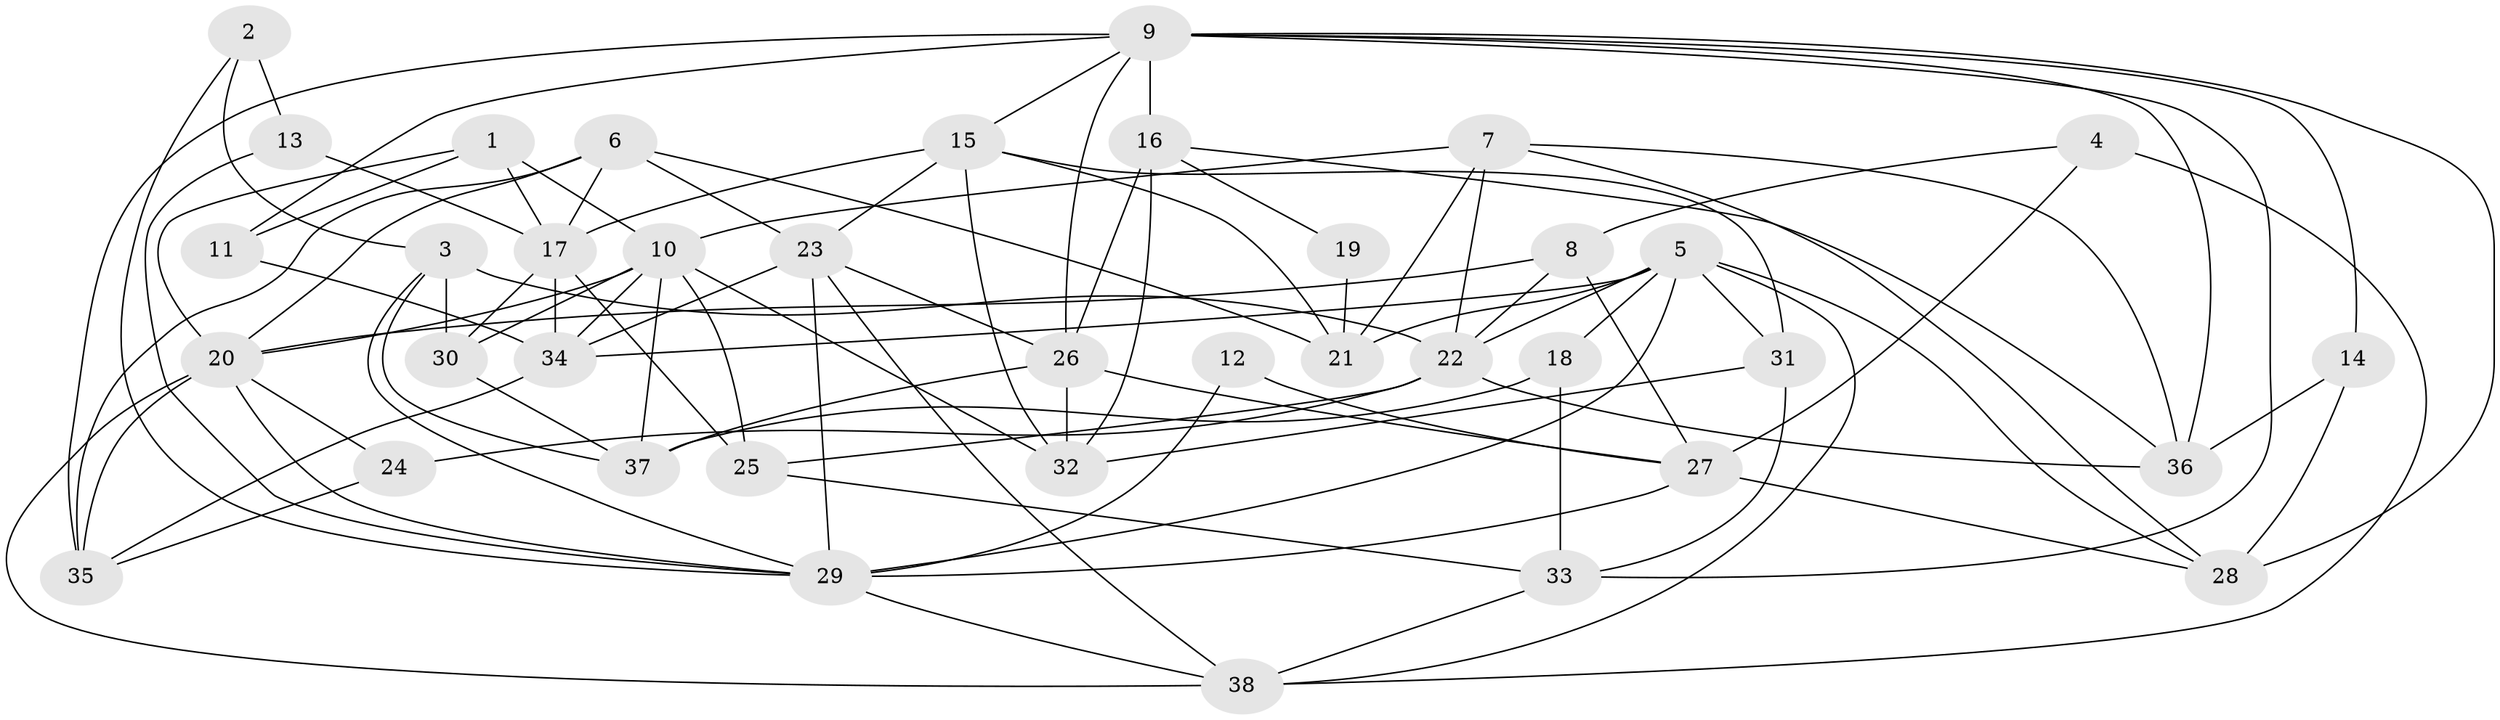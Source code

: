 // original degree distribution, {3: 0.2676056338028169, 2: 0.11267605633802817, 5: 0.14084507042253522, 4: 0.3380281690140845, 8: 0.014084507042253521, 6: 0.08450704225352113, 7: 0.04225352112676056}
// Generated by graph-tools (version 1.1) at 2025/37/03/04/25 23:37:12]
// undirected, 38 vertices, 96 edges
graph export_dot {
  node [color=gray90,style=filled];
  1;
  2;
  3;
  4;
  5;
  6;
  7;
  8;
  9;
  10;
  11;
  12;
  13;
  14;
  15;
  16;
  17;
  18;
  19;
  20;
  21;
  22;
  23;
  24;
  25;
  26;
  27;
  28;
  29;
  30;
  31;
  32;
  33;
  34;
  35;
  36;
  37;
  38;
  1 -- 10 [weight=1.0];
  1 -- 11 [weight=1.0];
  1 -- 17 [weight=1.0];
  1 -- 20 [weight=1.0];
  2 -- 3 [weight=1.0];
  2 -- 13 [weight=2.0];
  2 -- 29 [weight=1.0];
  3 -- 22 [weight=1.0];
  3 -- 29 [weight=1.0];
  3 -- 30 [weight=1.0];
  3 -- 37 [weight=1.0];
  4 -- 8 [weight=1.0];
  4 -- 27 [weight=1.0];
  4 -- 38 [weight=1.0];
  5 -- 18 [weight=2.0];
  5 -- 21 [weight=1.0];
  5 -- 22 [weight=2.0];
  5 -- 28 [weight=1.0];
  5 -- 29 [weight=1.0];
  5 -- 31 [weight=1.0];
  5 -- 34 [weight=1.0];
  5 -- 38 [weight=1.0];
  6 -- 17 [weight=1.0];
  6 -- 20 [weight=1.0];
  6 -- 21 [weight=1.0];
  6 -- 23 [weight=2.0];
  6 -- 35 [weight=1.0];
  7 -- 10 [weight=1.0];
  7 -- 21 [weight=1.0];
  7 -- 22 [weight=1.0];
  7 -- 28 [weight=1.0];
  7 -- 36 [weight=1.0];
  8 -- 20 [weight=1.0];
  8 -- 22 [weight=1.0];
  8 -- 27 [weight=1.0];
  9 -- 11 [weight=1.0];
  9 -- 14 [weight=1.0];
  9 -- 15 [weight=1.0];
  9 -- 16 [weight=1.0];
  9 -- 26 [weight=1.0];
  9 -- 28 [weight=1.0];
  9 -- 33 [weight=1.0];
  9 -- 35 [weight=1.0];
  9 -- 36 [weight=1.0];
  10 -- 20 [weight=1.0];
  10 -- 25 [weight=2.0];
  10 -- 30 [weight=1.0];
  10 -- 32 [weight=1.0];
  10 -- 34 [weight=1.0];
  10 -- 37 [weight=1.0];
  11 -- 34 [weight=1.0];
  12 -- 27 [weight=1.0];
  12 -- 29 [weight=1.0];
  13 -- 17 [weight=1.0];
  13 -- 29 [weight=1.0];
  14 -- 28 [weight=2.0];
  14 -- 36 [weight=1.0];
  15 -- 17 [weight=1.0];
  15 -- 21 [weight=2.0];
  15 -- 23 [weight=1.0];
  15 -- 31 [weight=1.0];
  15 -- 32 [weight=1.0];
  16 -- 19 [weight=1.0];
  16 -- 26 [weight=2.0];
  16 -- 32 [weight=1.0];
  16 -- 36 [weight=1.0];
  17 -- 25 [weight=1.0];
  17 -- 30 [weight=1.0];
  17 -- 34 [weight=2.0];
  18 -- 33 [weight=1.0];
  18 -- 37 [weight=1.0];
  19 -- 21 [weight=1.0];
  20 -- 24 [weight=1.0];
  20 -- 29 [weight=1.0];
  20 -- 35 [weight=1.0];
  20 -- 38 [weight=1.0];
  22 -- 24 [weight=1.0];
  22 -- 25 [weight=1.0];
  22 -- 36 [weight=2.0];
  23 -- 26 [weight=1.0];
  23 -- 29 [weight=1.0];
  23 -- 34 [weight=1.0];
  23 -- 38 [weight=1.0];
  24 -- 35 [weight=1.0];
  25 -- 33 [weight=1.0];
  26 -- 27 [weight=1.0];
  26 -- 32 [weight=1.0];
  26 -- 37 [weight=2.0];
  27 -- 28 [weight=1.0];
  27 -- 29 [weight=1.0];
  29 -- 38 [weight=1.0];
  30 -- 37 [weight=1.0];
  31 -- 32 [weight=1.0];
  31 -- 33 [weight=1.0];
  33 -- 38 [weight=1.0];
  34 -- 35 [weight=1.0];
}
